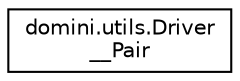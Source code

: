digraph "Graphical Class Hierarchy"
{
  edge [fontname="Helvetica",fontsize="10",labelfontname="Helvetica",labelfontsize="10"];
  node [fontname="Helvetica",fontsize="10",shape=record];
  rankdir="LR";
  Node0 [label="domini.utils.Driver\l__Pair",height=0.2,width=0.4,color="black", fillcolor="white", style="filled",URL="$classdomini_1_1utils_1_1Driver____Pair.html",tooltip="Driver de Pair. "];
}
